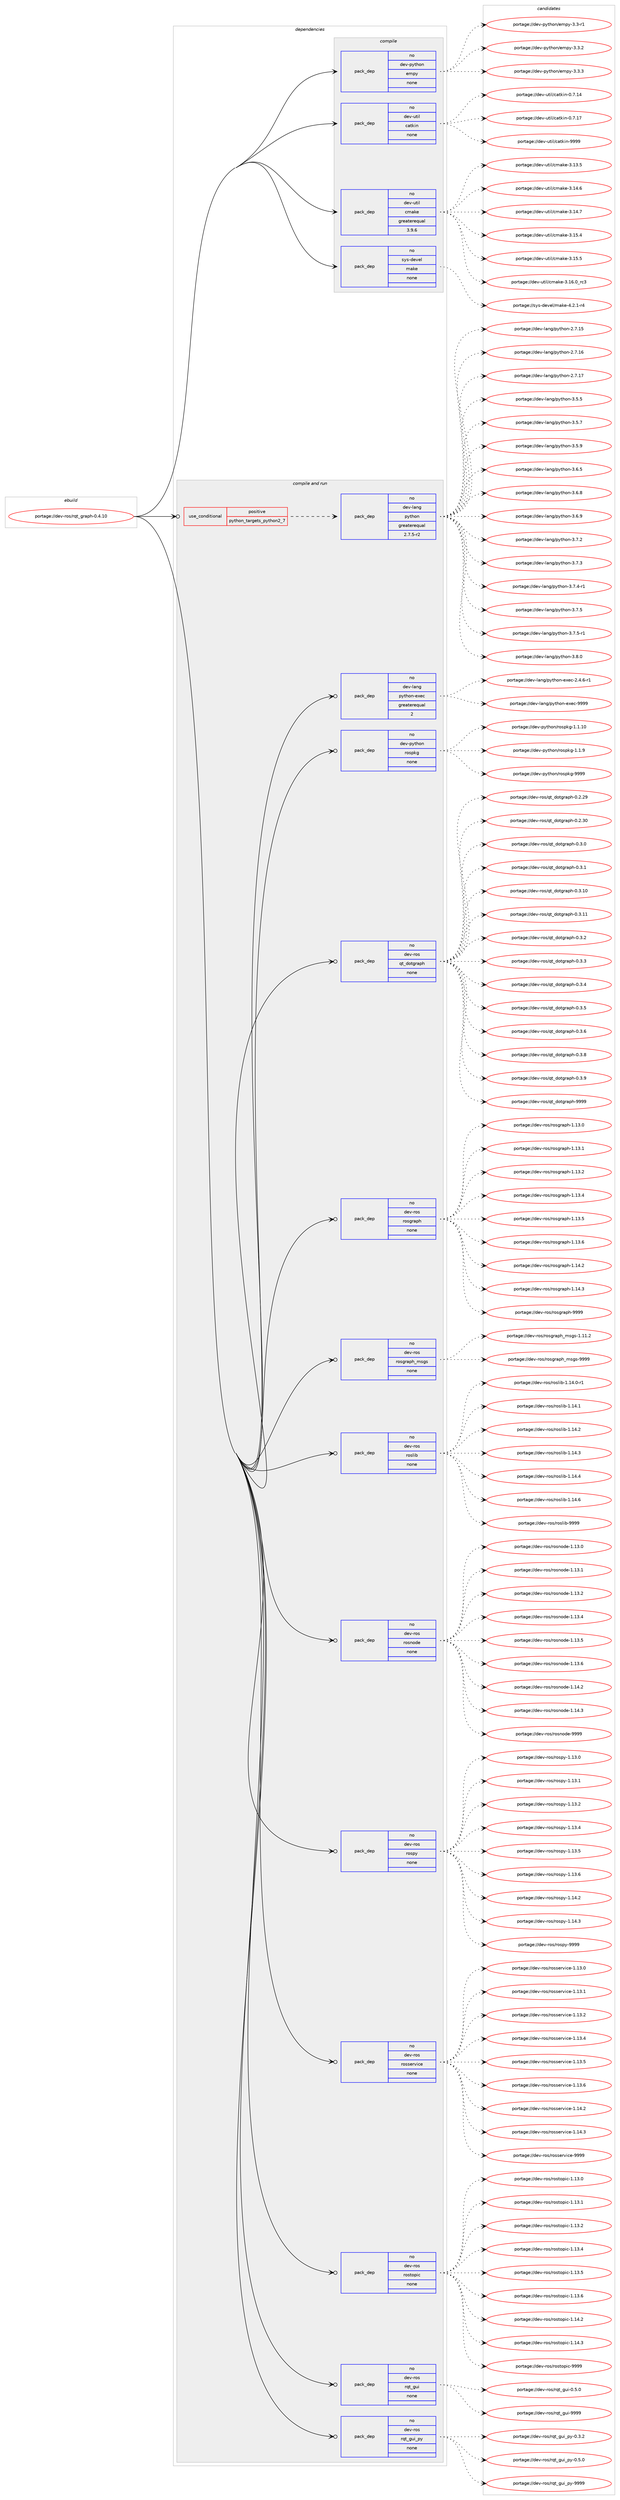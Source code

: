 digraph prolog {

# *************
# Graph options
# *************

newrank=true;
concentrate=true;
compound=true;
graph [rankdir=LR,fontname=Helvetica,fontsize=10,ranksep=1.5];#, ranksep=2.5, nodesep=0.2];
edge  [arrowhead=vee];
node  [fontname=Helvetica,fontsize=10];

# **********
# The ebuild
# **********

subgraph cluster_leftcol {
color=gray;
rank=same;
label=<<i>ebuild</i>>;
id [label="portage://dev-ros/rqt_graph-0.4.10", color=red, width=4, href="../dev-ros/rqt_graph-0.4.10.svg"];
}

# ****************
# The dependencies
# ****************

subgraph cluster_midcol {
color=gray;
label=<<i>dependencies</i>>;
subgraph cluster_compile {
fillcolor="#eeeeee";
style=filled;
label=<<i>compile</i>>;
subgraph pack152390 {
dependency200390 [label=<<TABLE BORDER="0" CELLBORDER="1" CELLSPACING="0" CELLPADDING="4" WIDTH="220"><TR><TD ROWSPAN="6" CELLPADDING="30">pack_dep</TD></TR><TR><TD WIDTH="110">no</TD></TR><TR><TD>dev-python</TD></TR><TR><TD>empy</TD></TR><TR><TD>none</TD></TR><TR><TD></TD></TR></TABLE>>, shape=none, color=blue];
}
id:e -> dependency200390:w [weight=20,style="solid",arrowhead="vee"];
subgraph pack152391 {
dependency200391 [label=<<TABLE BORDER="0" CELLBORDER="1" CELLSPACING="0" CELLPADDING="4" WIDTH="220"><TR><TD ROWSPAN="6" CELLPADDING="30">pack_dep</TD></TR><TR><TD WIDTH="110">no</TD></TR><TR><TD>dev-util</TD></TR><TR><TD>catkin</TD></TR><TR><TD>none</TD></TR><TR><TD></TD></TR></TABLE>>, shape=none, color=blue];
}
id:e -> dependency200391:w [weight=20,style="solid",arrowhead="vee"];
subgraph pack152392 {
dependency200392 [label=<<TABLE BORDER="0" CELLBORDER="1" CELLSPACING="0" CELLPADDING="4" WIDTH="220"><TR><TD ROWSPAN="6" CELLPADDING="30">pack_dep</TD></TR><TR><TD WIDTH="110">no</TD></TR><TR><TD>dev-util</TD></TR><TR><TD>cmake</TD></TR><TR><TD>greaterequal</TD></TR><TR><TD>3.9.6</TD></TR></TABLE>>, shape=none, color=blue];
}
id:e -> dependency200392:w [weight=20,style="solid",arrowhead="vee"];
subgraph pack152393 {
dependency200393 [label=<<TABLE BORDER="0" CELLBORDER="1" CELLSPACING="0" CELLPADDING="4" WIDTH="220"><TR><TD ROWSPAN="6" CELLPADDING="30">pack_dep</TD></TR><TR><TD WIDTH="110">no</TD></TR><TR><TD>sys-devel</TD></TR><TR><TD>make</TD></TR><TR><TD>none</TD></TR><TR><TD></TD></TR></TABLE>>, shape=none, color=blue];
}
id:e -> dependency200393:w [weight=20,style="solid",arrowhead="vee"];
}
subgraph cluster_compileandrun {
fillcolor="#eeeeee";
style=filled;
label=<<i>compile and run</i>>;
subgraph cond44572 {
dependency200394 [label=<<TABLE BORDER="0" CELLBORDER="1" CELLSPACING="0" CELLPADDING="4"><TR><TD ROWSPAN="3" CELLPADDING="10">use_conditional</TD></TR><TR><TD>positive</TD></TR><TR><TD>python_targets_python2_7</TD></TR></TABLE>>, shape=none, color=red];
subgraph pack152394 {
dependency200395 [label=<<TABLE BORDER="0" CELLBORDER="1" CELLSPACING="0" CELLPADDING="4" WIDTH="220"><TR><TD ROWSPAN="6" CELLPADDING="30">pack_dep</TD></TR><TR><TD WIDTH="110">no</TD></TR><TR><TD>dev-lang</TD></TR><TR><TD>python</TD></TR><TR><TD>greaterequal</TD></TR><TR><TD>2.7.5-r2</TD></TR></TABLE>>, shape=none, color=blue];
}
dependency200394:e -> dependency200395:w [weight=20,style="dashed",arrowhead="vee"];
}
id:e -> dependency200394:w [weight=20,style="solid",arrowhead="odotvee"];
subgraph pack152395 {
dependency200396 [label=<<TABLE BORDER="0" CELLBORDER="1" CELLSPACING="0" CELLPADDING="4" WIDTH="220"><TR><TD ROWSPAN="6" CELLPADDING="30">pack_dep</TD></TR><TR><TD WIDTH="110">no</TD></TR><TR><TD>dev-lang</TD></TR><TR><TD>python-exec</TD></TR><TR><TD>greaterequal</TD></TR><TR><TD>2</TD></TR></TABLE>>, shape=none, color=blue];
}
id:e -> dependency200396:w [weight=20,style="solid",arrowhead="odotvee"];
subgraph pack152396 {
dependency200397 [label=<<TABLE BORDER="0" CELLBORDER="1" CELLSPACING="0" CELLPADDING="4" WIDTH="220"><TR><TD ROWSPAN="6" CELLPADDING="30">pack_dep</TD></TR><TR><TD WIDTH="110">no</TD></TR><TR><TD>dev-python</TD></TR><TR><TD>rospkg</TD></TR><TR><TD>none</TD></TR><TR><TD></TD></TR></TABLE>>, shape=none, color=blue];
}
id:e -> dependency200397:w [weight=20,style="solid",arrowhead="odotvee"];
subgraph pack152397 {
dependency200398 [label=<<TABLE BORDER="0" CELLBORDER="1" CELLSPACING="0" CELLPADDING="4" WIDTH="220"><TR><TD ROWSPAN="6" CELLPADDING="30">pack_dep</TD></TR><TR><TD WIDTH="110">no</TD></TR><TR><TD>dev-ros</TD></TR><TR><TD>qt_dotgraph</TD></TR><TR><TD>none</TD></TR><TR><TD></TD></TR></TABLE>>, shape=none, color=blue];
}
id:e -> dependency200398:w [weight=20,style="solid",arrowhead="odotvee"];
subgraph pack152398 {
dependency200399 [label=<<TABLE BORDER="0" CELLBORDER="1" CELLSPACING="0" CELLPADDING="4" WIDTH="220"><TR><TD ROWSPAN="6" CELLPADDING="30">pack_dep</TD></TR><TR><TD WIDTH="110">no</TD></TR><TR><TD>dev-ros</TD></TR><TR><TD>rosgraph</TD></TR><TR><TD>none</TD></TR><TR><TD></TD></TR></TABLE>>, shape=none, color=blue];
}
id:e -> dependency200399:w [weight=20,style="solid",arrowhead="odotvee"];
subgraph pack152399 {
dependency200400 [label=<<TABLE BORDER="0" CELLBORDER="1" CELLSPACING="0" CELLPADDING="4" WIDTH="220"><TR><TD ROWSPAN="6" CELLPADDING="30">pack_dep</TD></TR><TR><TD WIDTH="110">no</TD></TR><TR><TD>dev-ros</TD></TR><TR><TD>rosgraph_msgs</TD></TR><TR><TD>none</TD></TR><TR><TD></TD></TR></TABLE>>, shape=none, color=blue];
}
id:e -> dependency200400:w [weight=20,style="solid",arrowhead="odotvee"];
subgraph pack152400 {
dependency200401 [label=<<TABLE BORDER="0" CELLBORDER="1" CELLSPACING="0" CELLPADDING="4" WIDTH="220"><TR><TD ROWSPAN="6" CELLPADDING="30">pack_dep</TD></TR><TR><TD WIDTH="110">no</TD></TR><TR><TD>dev-ros</TD></TR><TR><TD>roslib</TD></TR><TR><TD>none</TD></TR><TR><TD></TD></TR></TABLE>>, shape=none, color=blue];
}
id:e -> dependency200401:w [weight=20,style="solid",arrowhead="odotvee"];
subgraph pack152401 {
dependency200402 [label=<<TABLE BORDER="0" CELLBORDER="1" CELLSPACING="0" CELLPADDING="4" WIDTH="220"><TR><TD ROWSPAN="6" CELLPADDING="30">pack_dep</TD></TR><TR><TD WIDTH="110">no</TD></TR><TR><TD>dev-ros</TD></TR><TR><TD>rosnode</TD></TR><TR><TD>none</TD></TR><TR><TD></TD></TR></TABLE>>, shape=none, color=blue];
}
id:e -> dependency200402:w [weight=20,style="solid",arrowhead="odotvee"];
subgraph pack152402 {
dependency200403 [label=<<TABLE BORDER="0" CELLBORDER="1" CELLSPACING="0" CELLPADDING="4" WIDTH="220"><TR><TD ROWSPAN="6" CELLPADDING="30">pack_dep</TD></TR><TR><TD WIDTH="110">no</TD></TR><TR><TD>dev-ros</TD></TR><TR><TD>rospy</TD></TR><TR><TD>none</TD></TR><TR><TD></TD></TR></TABLE>>, shape=none, color=blue];
}
id:e -> dependency200403:w [weight=20,style="solid",arrowhead="odotvee"];
subgraph pack152403 {
dependency200404 [label=<<TABLE BORDER="0" CELLBORDER="1" CELLSPACING="0" CELLPADDING="4" WIDTH="220"><TR><TD ROWSPAN="6" CELLPADDING="30">pack_dep</TD></TR><TR><TD WIDTH="110">no</TD></TR><TR><TD>dev-ros</TD></TR><TR><TD>rosservice</TD></TR><TR><TD>none</TD></TR><TR><TD></TD></TR></TABLE>>, shape=none, color=blue];
}
id:e -> dependency200404:w [weight=20,style="solid",arrowhead="odotvee"];
subgraph pack152404 {
dependency200405 [label=<<TABLE BORDER="0" CELLBORDER="1" CELLSPACING="0" CELLPADDING="4" WIDTH="220"><TR><TD ROWSPAN="6" CELLPADDING="30">pack_dep</TD></TR><TR><TD WIDTH="110">no</TD></TR><TR><TD>dev-ros</TD></TR><TR><TD>rostopic</TD></TR><TR><TD>none</TD></TR><TR><TD></TD></TR></TABLE>>, shape=none, color=blue];
}
id:e -> dependency200405:w [weight=20,style="solid",arrowhead="odotvee"];
subgraph pack152405 {
dependency200406 [label=<<TABLE BORDER="0" CELLBORDER="1" CELLSPACING="0" CELLPADDING="4" WIDTH="220"><TR><TD ROWSPAN="6" CELLPADDING="30">pack_dep</TD></TR><TR><TD WIDTH="110">no</TD></TR><TR><TD>dev-ros</TD></TR><TR><TD>rqt_gui</TD></TR><TR><TD>none</TD></TR><TR><TD></TD></TR></TABLE>>, shape=none, color=blue];
}
id:e -> dependency200406:w [weight=20,style="solid",arrowhead="odotvee"];
subgraph pack152406 {
dependency200407 [label=<<TABLE BORDER="0" CELLBORDER="1" CELLSPACING="0" CELLPADDING="4" WIDTH="220"><TR><TD ROWSPAN="6" CELLPADDING="30">pack_dep</TD></TR><TR><TD WIDTH="110">no</TD></TR><TR><TD>dev-ros</TD></TR><TR><TD>rqt_gui_py</TD></TR><TR><TD>none</TD></TR><TR><TD></TD></TR></TABLE>>, shape=none, color=blue];
}
id:e -> dependency200407:w [weight=20,style="solid",arrowhead="odotvee"];
}
subgraph cluster_run {
fillcolor="#eeeeee";
style=filled;
label=<<i>run</i>>;
}
}

# **************
# The candidates
# **************

subgraph cluster_choices {
rank=same;
color=gray;
label=<<i>candidates</i>>;

subgraph choice152390 {
color=black;
nodesep=1;
choiceportage1001011184511212111610411111047101109112121455146514511449 [label="portage://dev-python/empy-3.3-r1", color=red, width=4,href="../dev-python/empy-3.3-r1.svg"];
choiceportage1001011184511212111610411111047101109112121455146514650 [label="portage://dev-python/empy-3.3.2", color=red, width=4,href="../dev-python/empy-3.3.2.svg"];
choiceportage1001011184511212111610411111047101109112121455146514651 [label="portage://dev-python/empy-3.3.3", color=red, width=4,href="../dev-python/empy-3.3.3.svg"];
dependency200390:e -> choiceportage1001011184511212111610411111047101109112121455146514511449:w [style=dotted,weight="100"];
dependency200390:e -> choiceportage1001011184511212111610411111047101109112121455146514650:w [style=dotted,weight="100"];
dependency200390:e -> choiceportage1001011184511212111610411111047101109112121455146514651:w [style=dotted,weight="100"];
}
subgraph choice152391 {
color=black;
nodesep=1;
choiceportage1001011184511711610510847999711610710511045484655464952 [label="portage://dev-util/catkin-0.7.14", color=red, width=4,href="../dev-util/catkin-0.7.14.svg"];
choiceportage1001011184511711610510847999711610710511045484655464955 [label="portage://dev-util/catkin-0.7.17", color=red, width=4,href="../dev-util/catkin-0.7.17.svg"];
choiceportage100101118451171161051084799971161071051104557575757 [label="portage://dev-util/catkin-9999", color=red, width=4,href="../dev-util/catkin-9999.svg"];
dependency200391:e -> choiceportage1001011184511711610510847999711610710511045484655464952:w [style=dotted,weight="100"];
dependency200391:e -> choiceportage1001011184511711610510847999711610710511045484655464955:w [style=dotted,weight="100"];
dependency200391:e -> choiceportage100101118451171161051084799971161071051104557575757:w [style=dotted,weight="100"];
}
subgraph choice152392 {
color=black;
nodesep=1;
choiceportage1001011184511711610510847991099710710145514649514653 [label="portage://dev-util/cmake-3.13.5", color=red, width=4,href="../dev-util/cmake-3.13.5.svg"];
choiceportage1001011184511711610510847991099710710145514649524654 [label="portage://dev-util/cmake-3.14.6", color=red, width=4,href="../dev-util/cmake-3.14.6.svg"];
choiceportage1001011184511711610510847991099710710145514649524655 [label="portage://dev-util/cmake-3.14.7", color=red, width=4,href="../dev-util/cmake-3.14.7.svg"];
choiceportage1001011184511711610510847991099710710145514649534652 [label="portage://dev-util/cmake-3.15.4", color=red, width=4,href="../dev-util/cmake-3.15.4.svg"];
choiceportage1001011184511711610510847991099710710145514649534653 [label="portage://dev-util/cmake-3.15.5", color=red, width=4,href="../dev-util/cmake-3.15.5.svg"];
choiceportage1001011184511711610510847991099710710145514649544648951149951 [label="portage://dev-util/cmake-3.16.0_rc3", color=red, width=4,href="../dev-util/cmake-3.16.0_rc3.svg"];
dependency200392:e -> choiceportage1001011184511711610510847991099710710145514649514653:w [style=dotted,weight="100"];
dependency200392:e -> choiceportage1001011184511711610510847991099710710145514649524654:w [style=dotted,weight="100"];
dependency200392:e -> choiceportage1001011184511711610510847991099710710145514649524655:w [style=dotted,weight="100"];
dependency200392:e -> choiceportage1001011184511711610510847991099710710145514649534652:w [style=dotted,weight="100"];
dependency200392:e -> choiceportage1001011184511711610510847991099710710145514649534653:w [style=dotted,weight="100"];
dependency200392:e -> choiceportage1001011184511711610510847991099710710145514649544648951149951:w [style=dotted,weight="100"];
}
subgraph choice152393 {
color=black;
nodesep=1;
choiceportage1151211154510010111810110847109971071014552465046494511452 [label="portage://sys-devel/make-4.2.1-r4", color=red, width=4,href="../sys-devel/make-4.2.1-r4.svg"];
dependency200393:e -> choiceportage1151211154510010111810110847109971071014552465046494511452:w [style=dotted,weight="100"];
}
subgraph choice152394 {
color=black;
nodesep=1;
choiceportage10010111845108971101034711212111610411111045504655464953 [label="portage://dev-lang/python-2.7.15", color=red, width=4,href="../dev-lang/python-2.7.15.svg"];
choiceportage10010111845108971101034711212111610411111045504655464954 [label="portage://dev-lang/python-2.7.16", color=red, width=4,href="../dev-lang/python-2.7.16.svg"];
choiceportage10010111845108971101034711212111610411111045504655464955 [label="portage://dev-lang/python-2.7.17", color=red, width=4,href="../dev-lang/python-2.7.17.svg"];
choiceportage100101118451089711010347112121116104111110455146534653 [label="portage://dev-lang/python-3.5.5", color=red, width=4,href="../dev-lang/python-3.5.5.svg"];
choiceportage100101118451089711010347112121116104111110455146534655 [label="portage://dev-lang/python-3.5.7", color=red, width=4,href="../dev-lang/python-3.5.7.svg"];
choiceportage100101118451089711010347112121116104111110455146534657 [label="portage://dev-lang/python-3.5.9", color=red, width=4,href="../dev-lang/python-3.5.9.svg"];
choiceportage100101118451089711010347112121116104111110455146544653 [label="portage://dev-lang/python-3.6.5", color=red, width=4,href="../dev-lang/python-3.6.5.svg"];
choiceportage100101118451089711010347112121116104111110455146544656 [label="portage://dev-lang/python-3.6.8", color=red, width=4,href="../dev-lang/python-3.6.8.svg"];
choiceportage100101118451089711010347112121116104111110455146544657 [label="portage://dev-lang/python-3.6.9", color=red, width=4,href="../dev-lang/python-3.6.9.svg"];
choiceportage100101118451089711010347112121116104111110455146554650 [label="portage://dev-lang/python-3.7.2", color=red, width=4,href="../dev-lang/python-3.7.2.svg"];
choiceportage100101118451089711010347112121116104111110455146554651 [label="portage://dev-lang/python-3.7.3", color=red, width=4,href="../dev-lang/python-3.7.3.svg"];
choiceportage1001011184510897110103471121211161041111104551465546524511449 [label="portage://dev-lang/python-3.7.4-r1", color=red, width=4,href="../dev-lang/python-3.7.4-r1.svg"];
choiceportage100101118451089711010347112121116104111110455146554653 [label="portage://dev-lang/python-3.7.5", color=red, width=4,href="../dev-lang/python-3.7.5.svg"];
choiceportage1001011184510897110103471121211161041111104551465546534511449 [label="portage://dev-lang/python-3.7.5-r1", color=red, width=4,href="../dev-lang/python-3.7.5-r1.svg"];
choiceportage100101118451089711010347112121116104111110455146564648 [label="portage://dev-lang/python-3.8.0", color=red, width=4,href="../dev-lang/python-3.8.0.svg"];
dependency200395:e -> choiceportage10010111845108971101034711212111610411111045504655464953:w [style=dotted,weight="100"];
dependency200395:e -> choiceportage10010111845108971101034711212111610411111045504655464954:w [style=dotted,weight="100"];
dependency200395:e -> choiceportage10010111845108971101034711212111610411111045504655464955:w [style=dotted,weight="100"];
dependency200395:e -> choiceportage100101118451089711010347112121116104111110455146534653:w [style=dotted,weight="100"];
dependency200395:e -> choiceportage100101118451089711010347112121116104111110455146534655:w [style=dotted,weight="100"];
dependency200395:e -> choiceportage100101118451089711010347112121116104111110455146534657:w [style=dotted,weight="100"];
dependency200395:e -> choiceportage100101118451089711010347112121116104111110455146544653:w [style=dotted,weight="100"];
dependency200395:e -> choiceportage100101118451089711010347112121116104111110455146544656:w [style=dotted,weight="100"];
dependency200395:e -> choiceportage100101118451089711010347112121116104111110455146544657:w [style=dotted,weight="100"];
dependency200395:e -> choiceportage100101118451089711010347112121116104111110455146554650:w [style=dotted,weight="100"];
dependency200395:e -> choiceportage100101118451089711010347112121116104111110455146554651:w [style=dotted,weight="100"];
dependency200395:e -> choiceportage1001011184510897110103471121211161041111104551465546524511449:w [style=dotted,weight="100"];
dependency200395:e -> choiceportage100101118451089711010347112121116104111110455146554653:w [style=dotted,weight="100"];
dependency200395:e -> choiceportage1001011184510897110103471121211161041111104551465546534511449:w [style=dotted,weight="100"];
dependency200395:e -> choiceportage100101118451089711010347112121116104111110455146564648:w [style=dotted,weight="100"];
}
subgraph choice152395 {
color=black;
nodesep=1;
choiceportage10010111845108971101034711212111610411111045101120101994550465246544511449 [label="portage://dev-lang/python-exec-2.4.6-r1", color=red, width=4,href="../dev-lang/python-exec-2.4.6-r1.svg"];
choiceportage10010111845108971101034711212111610411111045101120101994557575757 [label="portage://dev-lang/python-exec-9999", color=red, width=4,href="../dev-lang/python-exec-9999.svg"];
dependency200396:e -> choiceportage10010111845108971101034711212111610411111045101120101994550465246544511449:w [style=dotted,weight="100"];
dependency200396:e -> choiceportage10010111845108971101034711212111610411111045101120101994557575757:w [style=dotted,weight="100"];
}
subgraph choice152396 {
color=black;
nodesep=1;
choiceportage100101118451121211161041111104711411111511210710345494649464948 [label="portage://dev-python/rospkg-1.1.10", color=red, width=4,href="../dev-python/rospkg-1.1.10.svg"];
choiceportage1001011184511212111610411111047114111115112107103454946494657 [label="portage://dev-python/rospkg-1.1.9", color=red, width=4,href="../dev-python/rospkg-1.1.9.svg"];
choiceportage10010111845112121116104111110471141111151121071034557575757 [label="portage://dev-python/rospkg-9999", color=red, width=4,href="../dev-python/rospkg-9999.svg"];
dependency200397:e -> choiceportage100101118451121211161041111104711411111511210710345494649464948:w [style=dotted,weight="100"];
dependency200397:e -> choiceportage1001011184511212111610411111047114111115112107103454946494657:w [style=dotted,weight="100"];
dependency200397:e -> choiceportage10010111845112121116104111110471141111151121071034557575757:w [style=dotted,weight="100"];
}
subgraph choice152397 {
color=black;
nodesep=1;
choiceportage1001011184511411111547113116951001111161031149711210445484650465057 [label="portage://dev-ros/qt_dotgraph-0.2.29", color=red, width=4,href="../dev-ros/qt_dotgraph-0.2.29.svg"];
choiceportage1001011184511411111547113116951001111161031149711210445484650465148 [label="portage://dev-ros/qt_dotgraph-0.2.30", color=red, width=4,href="../dev-ros/qt_dotgraph-0.2.30.svg"];
choiceportage10010111845114111115471131169510011111610311497112104454846514648 [label="portage://dev-ros/qt_dotgraph-0.3.0", color=red, width=4,href="../dev-ros/qt_dotgraph-0.3.0.svg"];
choiceportage10010111845114111115471131169510011111610311497112104454846514649 [label="portage://dev-ros/qt_dotgraph-0.3.1", color=red, width=4,href="../dev-ros/qt_dotgraph-0.3.1.svg"];
choiceportage1001011184511411111547113116951001111161031149711210445484651464948 [label="portage://dev-ros/qt_dotgraph-0.3.10", color=red, width=4,href="../dev-ros/qt_dotgraph-0.3.10.svg"];
choiceportage1001011184511411111547113116951001111161031149711210445484651464949 [label="portage://dev-ros/qt_dotgraph-0.3.11", color=red, width=4,href="../dev-ros/qt_dotgraph-0.3.11.svg"];
choiceportage10010111845114111115471131169510011111610311497112104454846514650 [label="portage://dev-ros/qt_dotgraph-0.3.2", color=red, width=4,href="../dev-ros/qt_dotgraph-0.3.2.svg"];
choiceportage10010111845114111115471131169510011111610311497112104454846514651 [label="portage://dev-ros/qt_dotgraph-0.3.3", color=red, width=4,href="../dev-ros/qt_dotgraph-0.3.3.svg"];
choiceportage10010111845114111115471131169510011111610311497112104454846514652 [label="portage://dev-ros/qt_dotgraph-0.3.4", color=red, width=4,href="../dev-ros/qt_dotgraph-0.3.4.svg"];
choiceportage10010111845114111115471131169510011111610311497112104454846514653 [label="portage://dev-ros/qt_dotgraph-0.3.5", color=red, width=4,href="../dev-ros/qt_dotgraph-0.3.5.svg"];
choiceportage10010111845114111115471131169510011111610311497112104454846514654 [label="portage://dev-ros/qt_dotgraph-0.3.6", color=red, width=4,href="../dev-ros/qt_dotgraph-0.3.6.svg"];
choiceportage10010111845114111115471131169510011111610311497112104454846514656 [label="portage://dev-ros/qt_dotgraph-0.3.8", color=red, width=4,href="../dev-ros/qt_dotgraph-0.3.8.svg"];
choiceportage10010111845114111115471131169510011111610311497112104454846514657 [label="portage://dev-ros/qt_dotgraph-0.3.9", color=red, width=4,href="../dev-ros/qt_dotgraph-0.3.9.svg"];
choiceportage100101118451141111154711311695100111116103114971121044557575757 [label="portage://dev-ros/qt_dotgraph-9999", color=red, width=4,href="../dev-ros/qt_dotgraph-9999.svg"];
dependency200398:e -> choiceportage1001011184511411111547113116951001111161031149711210445484650465057:w [style=dotted,weight="100"];
dependency200398:e -> choiceportage1001011184511411111547113116951001111161031149711210445484650465148:w [style=dotted,weight="100"];
dependency200398:e -> choiceportage10010111845114111115471131169510011111610311497112104454846514648:w [style=dotted,weight="100"];
dependency200398:e -> choiceportage10010111845114111115471131169510011111610311497112104454846514649:w [style=dotted,weight="100"];
dependency200398:e -> choiceportage1001011184511411111547113116951001111161031149711210445484651464948:w [style=dotted,weight="100"];
dependency200398:e -> choiceportage1001011184511411111547113116951001111161031149711210445484651464949:w [style=dotted,weight="100"];
dependency200398:e -> choiceportage10010111845114111115471131169510011111610311497112104454846514650:w [style=dotted,weight="100"];
dependency200398:e -> choiceportage10010111845114111115471131169510011111610311497112104454846514651:w [style=dotted,weight="100"];
dependency200398:e -> choiceportage10010111845114111115471131169510011111610311497112104454846514652:w [style=dotted,weight="100"];
dependency200398:e -> choiceportage10010111845114111115471131169510011111610311497112104454846514653:w [style=dotted,weight="100"];
dependency200398:e -> choiceportage10010111845114111115471131169510011111610311497112104454846514654:w [style=dotted,weight="100"];
dependency200398:e -> choiceportage10010111845114111115471131169510011111610311497112104454846514656:w [style=dotted,weight="100"];
dependency200398:e -> choiceportage10010111845114111115471131169510011111610311497112104454846514657:w [style=dotted,weight="100"];
dependency200398:e -> choiceportage100101118451141111154711311695100111116103114971121044557575757:w [style=dotted,weight="100"];
}
subgraph choice152398 {
color=black;
nodesep=1;
choiceportage10010111845114111115471141111151031149711210445494649514648 [label="portage://dev-ros/rosgraph-1.13.0", color=red, width=4,href="../dev-ros/rosgraph-1.13.0.svg"];
choiceportage10010111845114111115471141111151031149711210445494649514649 [label="portage://dev-ros/rosgraph-1.13.1", color=red, width=4,href="../dev-ros/rosgraph-1.13.1.svg"];
choiceportage10010111845114111115471141111151031149711210445494649514650 [label="portage://dev-ros/rosgraph-1.13.2", color=red, width=4,href="../dev-ros/rosgraph-1.13.2.svg"];
choiceportage10010111845114111115471141111151031149711210445494649514652 [label="portage://dev-ros/rosgraph-1.13.4", color=red, width=4,href="../dev-ros/rosgraph-1.13.4.svg"];
choiceportage10010111845114111115471141111151031149711210445494649514653 [label="portage://dev-ros/rosgraph-1.13.5", color=red, width=4,href="../dev-ros/rosgraph-1.13.5.svg"];
choiceportage10010111845114111115471141111151031149711210445494649514654 [label="portage://dev-ros/rosgraph-1.13.6", color=red, width=4,href="../dev-ros/rosgraph-1.13.6.svg"];
choiceportage10010111845114111115471141111151031149711210445494649524650 [label="portage://dev-ros/rosgraph-1.14.2", color=red, width=4,href="../dev-ros/rosgraph-1.14.2.svg"];
choiceportage10010111845114111115471141111151031149711210445494649524651 [label="portage://dev-ros/rosgraph-1.14.3", color=red, width=4,href="../dev-ros/rosgraph-1.14.3.svg"];
choiceportage1001011184511411111547114111115103114971121044557575757 [label="portage://dev-ros/rosgraph-9999", color=red, width=4,href="../dev-ros/rosgraph-9999.svg"];
dependency200399:e -> choiceportage10010111845114111115471141111151031149711210445494649514648:w [style=dotted,weight="100"];
dependency200399:e -> choiceportage10010111845114111115471141111151031149711210445494649514649:w [style=dotted,weight="100"];
dependency200399:e -> choiceportage10010111845114111115471141111151031149711210445494649514650:w [style=dotted,weight="100"];
dependency200399:e -> choiceportage10010111845114111115471141111151031149711210445494649514652:w [style=dotted,weight="100"];
dependency200399:e -> choiceportage10010111845114111115471141111151031149711210445494649514653:w [style=dotted,weight="100"];
dependency200399:e -> choiceportage10010111845114111115471141111151031149711210445494649514654:w [style=dotted,weight="100"];
dependency200399:e -> choiceportage10010111845114111115471141111151031149711210445494649524650:w [style=dotted,weight="100"];
dependency200399:e -> choiceportage10010111845114111115471141111151031149711210445494649524651:w [style=dotted,weight="100"];
dependency200399:e -> choiceportage1001011184511411111547114111115103114971121044557575757:w [style=dotted,weight="100"];
}
subgraph choice152399 {
color=black;
nodesep=1;
choiceportage1001011184511411111547114111115103114971121049510911510311545494649494650 [label="portage://dev-ros/rosgraph_msgs-1.11.2", color=red, width=4,href="../dev-ros/rosgraph_msgs-1.11.2.svg"];
choiceportage100101118451141111154711411111510311497112104951091151031154557575757 [label="portage://dev-ros/rosgraph_msgs-9999", color=red, width=4,href="../dev-ros/rosgraph_msgs-9999.svg"];
dependency200400:e -> choiceportage1001011184511411111547114111115103114971121049510911510311545494649494650:w [style=dotted,weight="100"];
dependency200400:e -> choiceportage100101118451141111154711411111510311497112104951091151031154557575757:w [style=dotted,weight="100"];
}
subgraph choice152400 {
color=black;
nodesep=1;
choiceportage100101118451141111154711411111510810598454946495246484511449 [label="portage://dev-ros/roslib-1.14.0-r1", color=red, width=4,href="../dev-ros/roslib-1.14.0-r1.svg"];
choiceportage10010111845114111115471141111151081059845494649524649 [label="portage://dev-ros/roslib-1.14.1", color=red, width=4,href="../dev-ros/roslib-1.14.1.svg"];
choiceportage10010111845114111115471141111151081059845494649524650 [label="portage://dev-ros/roslib-1.14.2", color=red, width=4,href="../dev-ros/roslib-1.14.2.svg"];
choiceportage10010111845114111115471141111151081059845494649524651 [label="portage://dev-ros/roslib-1.14.3", color=red, width=4,href="../dev-ros/roslib-1.14.3.svg"];
choiceportage10010111845114111115471141111151081059845494649524652 [label="portage://dev-ros/roslib-1.14.4", color=red, width=4,href="../dev-ros/roslib-1.14.4.svg"];
choiceportage10010111845114111115471141111151081059845494649524654 [label="portage://dev-ros/roslib-1.14.6", color=red, width=4,href="../dev-ros/roslib-1.14.6.svg"];
choiceportage1001011184511411111547114111115108105984557575757 [label="portage://dev-ros/roslib-9999", color=red, width=4,href="../dev-ros/roslib-9999.svg"];
dependency200401:e -> choiceportage100101118451141111154711411111510810598454946495246484511449:w [style=dotted,weight="100"];
dependency200401:e -> choiceportage10010111845114111115471141111151081059845494649524649:w [style=dotted,weight="100"];
dependency200401:e -> choiceportage10010111845114111115471141111151081059845494649524650:w [style=dotted,weight="100"];
dependency200401:e -> choiceportage10010111845114111115471141111151081059845494649524651:w [style=dotted,weight="100"];
dependency200401:e -> choiceportage10010111845114111115471141111151081059845494649524652:w [style=dotted,weight="100"];
dependency200401:e -> choiceportage10010111845114111115471141111151081059845494649524654:w [style=dotted,weight="100"];
dependency200401:e -> choiceportage1001011184511411111547114111115108105984557575757:w [style=dotted,weight="100"];
}
subgraph choice152401 {
color=black;
nodesep=1;
choiceportage100101118451141111154711411111511011110010145494649514648 [label="portage://dev-ros/rosnode-1.13.0", color=red, width=4,href="../dev-ros/rosnode-1.13.0.svg"];
choiceportage100101118451141111154711411111511011110010145494649514649 [label="portage://dev-ros/rosnode-1.13.1", color=red, width=4,href="../dev-ros/rosnode-1.13.1.svg"];
choiceportage100101118451141111154711411111511011110010145494649514650 [label="portage://dev-ros/rosnode-1.13.2", color=red, width=4,href="../dev-ros/rosnode-1.13.2.svg"];
choiceportage100101118451141111154711411111511011110010145494649514652 [label="portage://dev-ros/rosnode-1.13.4", color=red, width=4,href="../dev-ros/rosnode-1.13.4.svg"];
choiceportage100101118451141111154711411111511011110010145494649514653 [label="portage://dev-ros/rosnode-1.13.5", color=red, width=4,href="../dev-ros/rosnode-1.13.5.svg"];
choiceportage100101118451141111154711411111511011110010145494649514654 [label="portage://dev-ros/rosnode-1.13.6", color=red, width=4,href="../dev-ros/rosnode-1.13.6.svg"];
choiceportage100101118451141111154711411111511011110010145494649524650 [label="portage://dev-ros/rosnode-1.14.2", color=red, width=4,href="../dev-ros/rosnode-1.14.2.svg"];
choiceportage100101118451141111154711411111511011110010145494649524651 [label="portage://dev-ros/rosnode-1.14.3", color=red, width=4,href="../dev-ros/rosnode-1.14.3.svg"];
choiceportage10010111845114111115471141111151101111001014557575757 [label="portage://dev-ros/rosnode-9999", color=red, width=4,href="../dev-ros/rosnode-9999.svg"];
dependency200402:e -> choiceportage100101118451141111154711411111511011110010145494649514648:w [style=dotted,weight="100"];
dependency200402:e -> choiceportage100101118451141111154711411111511011110010145494649514649:w [style=dotted,weight="100"];
dependency200402:e -> choiceportage100101118451141111154711411111511011110010145494649514650:w [style=dotted,weight="100"];
dependency200402:e -> choiceportage100101118451141111154711411111511011110010145494649514652:w [style=dotted,weight="100"];
dependency200402:e -> choiceportage100101118451141111154711411111511011110010145494649514653:w [style=dotted,weight="100"];
dependency200402:e -> choiceportage100101118451141111154711411111511011110010145494649514654:w [style=dotted,weight="100"];
dependency200402:e -> choiceportage100101118451141111154711411111511011110010145494649524650:w [style=dotted,weight="100"];
dependency200402:e -> choiceportage100101118451141111154711411111511011110010145494649524651:w [style=dotted,weight="100"];
dependency200402:e -> choiceportage10010111845114111115471141111151101111001014557575757:w [style=dotted,weight="100"];
}
subgraph choice152402 {
color=black;
nodesep=1;
choiceportage100101118451141111154711411111511212145494649514648 [label="portage://dev-ros/rospy-1.13.0", color=red, width=4,href="../dev-ros/rospy-1.13.0.svg"];
choiceportage100101118451141111154711411111511212145494649514649 [label="portage://dev-ros/rospy-1.13.1", color=red, width=4,href="../dev-ros/rospy-1.13.1.svg"];
choiceportage100101118451141111154711411111511212145494649514650 [label="portage://dev-ros/rospy-1.13.2", color=red, width=4,href="../dev-ros/rospy-1.13.2.svg"];
choiceportage100101118451141111154711411111511212145494649514652 [label="portage://dev-ros/rospy-1.13.4", color=red, width=4,href="../dev-ros/rospy-1.13.4.svg"];
choiceportage100101118451141111154711411111511212145494649514653 [label="portage://dev-ros/rospy-1.13.5", color=red, width=4,href="../dev-ros/rospy-1.13.5.svg"];
choiceportage100101118451141111154711411111511212145494649514654 [label="portage://dev-ros/rospy-1.13.6", color=red, width=4,href="../dev-ros/rospy-1.13.6.svg"];
choiceportage100101118451141111154711411111511212145494649524650 [label="portage://dev-ros/rospy-1.14.2", color=red, width=4,href="../dev-ros/rospy-1.14.2.svg"];
choiceportage100101118451141111154711411111511212145494649524651 [label="portage://dev-ros/rospy-1.14.3", color=red, width=4,href="../dev-ros/rospy-1.14.3.svg"];
choiceportage10010111845114111115471141111151121214557575757 [label="portage://dev-ros/rospy-9999", color=red, width=4,href="../dev-ros/rospy-9999.svg"];
dependency200403:e -> choiceportage100101118451141111154711411111511212145494649514648:w [style=dotted,weight="100"];
dependency200403:e -> choiceportage100101118451141111154711411111511212145494649514649:w [style=dotted,weight="100"];
dependency200403:e -> choiceportage100101118451141111154711411111511212145494649514650:w [style=dotted,weight="100"];
dependency200403:e -> choiceportage100101118451141111154711411111511212145494649514652:w [style=dotted,weight="100"];
dependency200403:e -> choiceportage100101118451141111154711411111511212145494649514653:w [style=dotted,weight="100"];
dependency200403:e -> choiceportage100101118451141111154711411111511212145494649514654:w [style=dotted,weight="100"];
dependency200403:e -> choiceportage100101118451141111154711411111511212145494649524650:w [style=dotted,weight="100"];
dependency200403:e -> choiceportage100101118451141111154711411111511212145494649524651:w [style=dotted,weight="100"];
dependency200403:e -> choiceportage10010111845114111115471141111151121214557575757:w [style=dotted,weight="100"];
}
subgraph choice152403 {
color=black;
nodesep=1;
choiceportage10010111845114111115471141111151151011141181059910145494649514648 [label="portage://dev-ros/rosservice-1.13.0", color=red, width=4,href="../dev-ros/rosservice-1.13.0.svg"];
choiceportage10010111845114111115471141111151151011141181059910145494649514649 [label="portage://dev-ros/rosservice-1.13.1", color=red, width=4,href="../dev-ros/rosservice-1.13.1.svg"];
choiceportage10010111845114111115471141111151151011141181059910145494649514650 [label="portage://dev-ros/rosservice-1.13.2", color=red, width=4,href="../dev-ros/rosservice-1.13.2.svg"];
choiceportage10010111845114111115471141111151151011141181059910145494649514652 [label="portage://dev-ros/rosservice-1.13.4", color=red, width=4,href="../dev-ros/rosservice-1.13.4.svg"];
choiceportage10010111845114111115471141111151151011141181059910145494649514653 [label="portage://dev-ros/rosservice-1.13.5", color=red, width=4,href="../dev-ros/rosservice-1.13.5.svg"];
choiceportage10010111845114111115471141111151151011141181059910145494649514654 [label="portage://dev-ros/rosservice-1.13.6", color=red, width=4,href="../dev-ros/rosservice-1.13.6.svg"];
choiceportage10010111845114111115471141111151151011141181059910145494649524650 [label="portage://dev-ros/rosservice-1.14.2", color=red, width=4,href="../dev-ros/rosservice-1.14.2.svg"];
choiceportage10010111845114111115471141111151151011141181059910145494649524651 [label="portage://dev-ros/rosservice-1.14.3", color=red, width=4,href="../dev-ros/rosservice-1.14.3.svg"];
choiceportage1001011184511411111547114111115115101114118105991014557575757 [label="portage://dev-ros/rosservice-9999", color=red, width=4,href="../dev-ros/rosservice-9999.svg"];
dependency200404:e -> choiceportage10010111845114111115471141111151151011141181059910145494649514648:w [style=dotted,weight="100"];
dependency200404:e -> choiceportage10010111845114111115471141111151151011141181059910145494649514649:w [style=dotted,weight="100"];
dependency200404:e -> choiceportage10010111845114111115471141111151151011141181059910145494649514650:w [style=dotted,weight="100"];
dependency200404:e -> choiceportage10010111845114111115471141111151151011141181059910145494649514652:w [style=dotted,weight="100"];
dependency200404:e -> choiceportage10010111845114111115471141111151151011141181059910145494649514653:w [style=dotted,weight="100"];
dependency200404:e -> choiceportage10010111845114111115471141111151151011141181059910145494649514654:w [style=dotted,weight="100"];
dependency200404:e -> choiceportage10010111845114111115471141111151151011141181059910145494649524650:w [style=dotted,weight="100"];
dependency200404:e -> choiceportage10010111845114111115471141111151151011141181059910145494649524651:w [style=dotted,weight="100"];
dependency200404:e -> choiceportage1001011184511411111547114111115115101114118105991014557575757:w [style=dotted,weight="100"];
}
subgraph choice152404 {
color=black;
nodesep=1;
choiceportage10010111845114111115471141111151161111121059945494649514648 [label="portage://dev-ros/rostopic-1.13.0", color=red, width=4,href="../dev-ros/rostopic-1.13.0.svg"];
choiceportage10010111845114111115471141111151161111121059945494649514649 [label="portage://dev-ros/rostopic-1.13.1", color=red, width=4,href="../dev-ros/rostopic-1.13.1.svg"];
choiceportage10010111845114111115471141111151161111121059945494649514650 [label="portage://dev-ros/rostopic-1.13.2", color=red, width=4,href="../dev-ros/rostopic-1.13.2.svg"];
choiceportage10010111845114111115471141111151161111121059945494649514652 [label="portage://dev-ros/rostopic-1.13.4", color=red, width=4,href="../dev-ros/rostopic-1.13.4.svg"];
choiceportage10010111845114111115471141111151161111121059945494649514653 [label="portage://dev-ros/rostopic-1.13.5", color=red, width=4,href="../dev-ros/rostopic-1.13.5.svg"];
choiceportage10010111845114111115471141111151161111121059945494649514654 [label="portage://dev-ros/rostopic-1.13.6", color=red, width=4,href="../dev-ros/rostopic-1.13.6.svg"];
choiceportage10010111845114111115471141111151161111121059945494649524650 [label="portage://dev-ros/rostopic-1.14.2", color=red, width=4,href="../dev-ros/rostopic-1.14.2.svg"];
choiceportage10010111845114111115471141111151161111121059945494649524651 [label="portage://dev-ros/rostopic-1.14.3", color=red, width=4,href="../dev-ros/rostopic-1.14.3.svg"];
choiceportage1001011184511411111547114111115116111112105994557575757 [label="portage://dev-ros/rostopic-9999", color=red, width=4,href="../dev-ros/rostopic-9999.svg"];
dependency200405:e -> choiceportage10010111845114111115471141111151161111121059945494649514648:w [style=dotted,weight="100"];
dependency200405:e -> choiceportage10010111845114111115471141111151161111121059945494649514649:w [style=dotted,weight="100"];
dependency200405:e -> choiceportage10010111845114111115471141111151161111121059945494649514650:w [style=dotted,weight="100"];
dependency200405:e -> choiceportage10010111845114111115471141111151161111121059945494649514652:w [style=dotted,weight="100"];
dependency200405:e -> choiceportage10010111845114111115471141111151161111121059945494649514653:w [style=dotted,weight="100"];
dependency200405:e -> choiceportage10010111845114111115471141111151161111121059945494649514654:w [style=dotted,weight="100"];
dependency200405:e -> choiceportage10010111845114111115471141111151161111121059945494649524650:w [style=dotted,weight="100"];
dependency200405:e -> choiceportage10010111845114111115471141111151161111121059945494649524651:w [style=dotted,weight="100"];
dependency200405:e -> choiceportage1001011184511411111547114111115116111112105994557575757:w [style=dotted,weight="100"];
}
subgraph choice152405 {
color=black;
nodesep=1;
choiceportage100101118451141111154711411311695103117105454846534648 [label="portage://dev-ros/rqt_gui-0.5.0", color=red, width=4,href="../dev-ros/rqt_gui-0.5.0.svg"];
choiceportage1001011184511411111547114113116951031171054557575757 [label="portage://dev-ros/rqt_gui-9999", color=red, width=4,href="../dev-ros/rqt_gui-9999.svg"];
dependency200406:e -> choiceportage100101118451141111154711411311695103117105454846534648:w [style=dotted,weight="100"];
dependency200406:e -> choiceportage1001011184511411111547114113116951031171054557575757:w [style=dotted,weight="100"];
}
subgraph choice152406 {
color=black;
nodesep=1;
choiceportage10010111845114111115471141131169510311710595112121454846514650 [label="portage://dev-ros/rqt_gui_py-0.3.2", color=red, width=4,href="../dev-ros/rqt_gui_py-0.3.2.svg"];
choiceportage10010111845114111115471141131169510311710595112121454846534648 [label="portage://dev-ros/rqt_gui_py-0.5.0", color=red, width=4,href="../dev-ros/rqt_gui_py-0.5.0.svg"];
choiceportage100101118451141111154711411311695103117105951121214557575757 [label="portage://dev-ros/rqt_gui_py-9999", color=red, width=4,href="../dev-ros/rqt_gui_py-9999.svg"];
dependency200407:e -> choiceportage10010111845114111115471141131169510311710595112121454846514650:w [style=dotted,weight="100"];
dependency200407:e -> choiceportage10010111845114111115471141131169510311710595112121454846534648:w [style=dotted,weight="100"];
dependency200407:e -> choiceportage100101118451141111154711411311695103117105951121214557575757:w [style=dotted,weight="100"];
}
}

}
